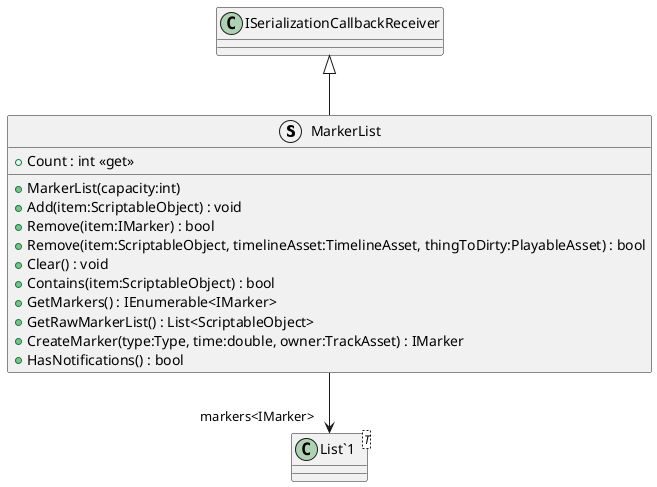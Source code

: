 @startuml
struct MarkerList {
    + MarkerList(capacity:int)
    + Add(item:ScriptableObject) : void
    + Remove(item:IMarker) : bool
    + Remove(item:ScriptableObject, timelineAsset:TimelineAsset, thingToDirty:PlayableAsset) : bool
    + Clear() : void
    + Contains(item:ScriptableObject) : bool
    + GetMarkers() : IEnumerable<IMarker>
    + Count : int <<get>>
    + GetRawMarkerList() : List<ScriptableObject>
    + CreateMarker(type:Type, time:double, owner:TrackAsset) : IMarker
    + HasNotifications() : bool
}
class "List`1"<T> {
}
ISerializationCallbackReceiver <|-- MarkerList
MarkerList --> "markers<IMarker>" "List`1"
@enduml
